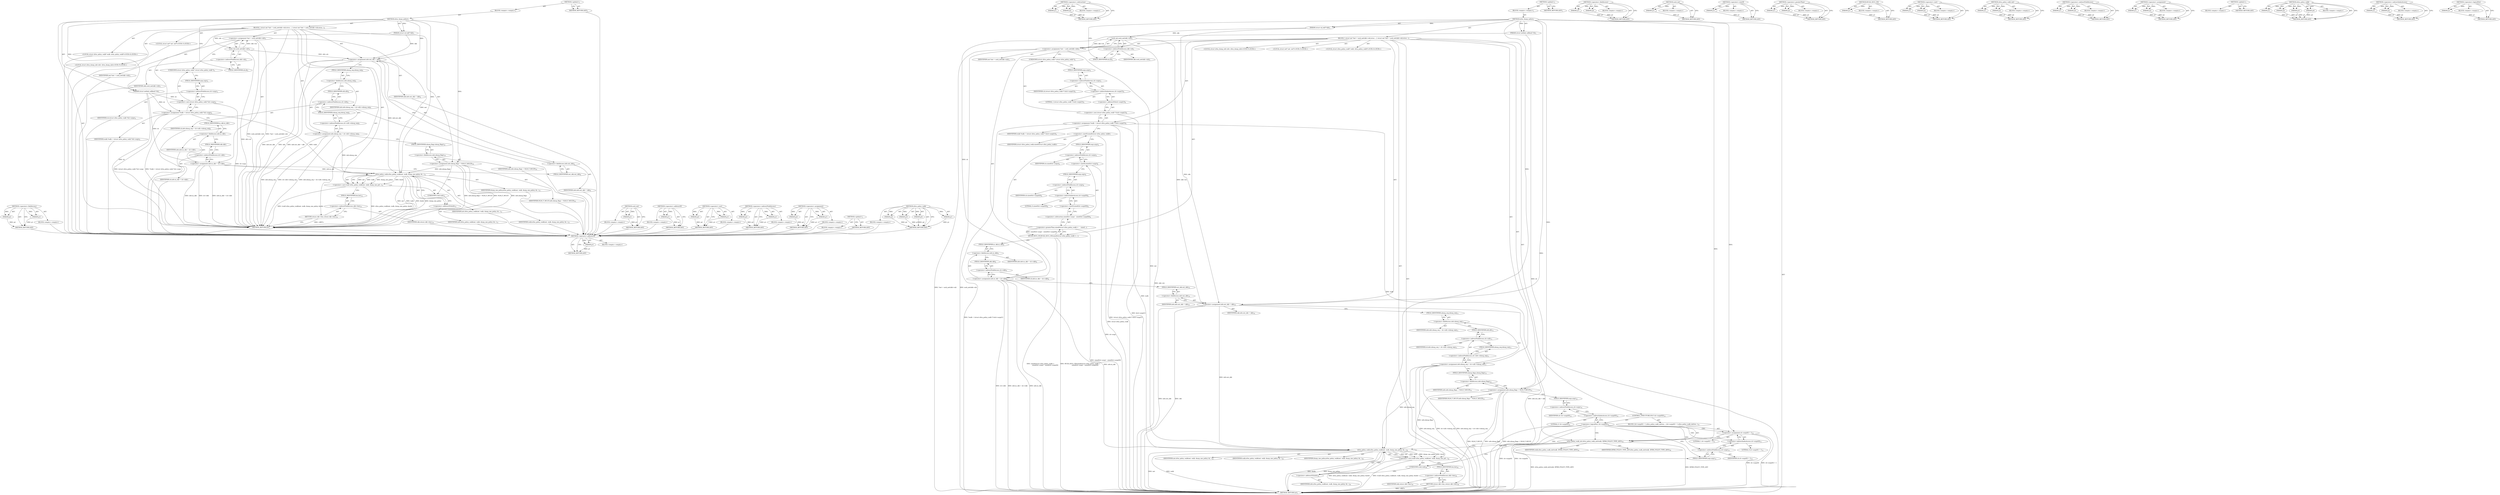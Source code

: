 digraph "xfrm_policy_walk" {
vulnerable_150 [label=<(METHOD,&lt;operator&gt;.addressOf)>];
vulnerable_151 [label=<(PARAM,p1)>];
vulnerable_152 [label=<(BLOCK,&lt;empty&gt;,&lt;empty&gt;)>];
vulnerable_153 [label=<(METHOD_RETURN,ANY)>];
vulnerable_172 [label=<(METHOD,&lt;operator&gt;.subtraction)>];
vulnerable_173 [label=<(PARAM,p1)>];
vulnerable_174 [label=<(PARAM,p2)>];
vulnerable_175 [label=<(BLOCK,&lt;empty&gt;,&lt;empty&gt;)>];
vulnerable_176 [label=<(METHOD_RETURN,ANY)>];
vulnerable_6 [label=<(METHOD,&lt;global&gt;)<SUB>1</SUB>>];
vulnerable_7 [label=<(BLOCK,&lt;empty&gt;,&lt;empty&gt;)<SUB>1</SUB>>];
vulnerable_8 [label=<(METHOD,xfrm_dump_policy)<SUB>1</SUB>>];
vulnerable_9 [label=<(PARAM,struct sk_buff *skb)<SUB>1</SUB>>];
vulnerable_10 [label=<(PARAM,struct netlink_callback *cb)<SUB>1</SUB>>];
vulnerable_11 [label=<(BLOCK,{
 	struct net *net = sock_net(skb-&gt;sk);
	struc...,{
 	struct net *net = sock_net(skb-&gt;sk);
	struc...)<SUB>2</SUB>>];
vulnerable_12 [label="<(LOCAL,struct net* net: net*)<SUB>3</SUB>>"];
vulnerable_13 [label=<(&lt;operator&gt;.assignment,*net = sock_net(skb-&gt;sk))<SUB>3</SUB>>];
vulnerable_14 [label=<(IDENTIFIER,net,*net = sock_net(skb-&gt;sk))<SUB>3</SUB>>];
vulnerable_15 [label=<(sock_net,sock_net(skb-&gt;sk))<SUB>3</SUB>>];
vulnerable_16 [label=<(&lt;operator&gt;.indirectFieldAccess,skb-&gt;sk)<SUB>3</SUB>>];
vulnerable_17 [label=<(IDENTIFIER,skb,sock_net(skb-&gt;sk))<SUB>3</SUB>>];
vulnerable_18 [label=<(FIELD_IDENTIFIER,sk,sk)<SUB>3</SUB>>];
vulnerable_19 [label="<(LOCAL,struct xfrm_policy_walk* walk: xfrm_policy_walk*)<SUB>4</SUB>>"];
vulnerable_20 [label=<(&lt;operator&gt;.assignment,*walk = (struct xfrm_policy_walk *) &amp;cb-&gt;args[1])<SUB>4</SUB>>];
vulnerable_21 [label=<(IDENTIFIER,walk,*walk = (struct xfrm_policy_walk *) &amp;cb-&gt;args[1])<SUB>4</SUB>>];
vulnerable_22 [label=<(&lt;operator&gt;.cast,(struct xfrm_policy_walk *) &amp;cb-&gt;args[1])<SUB>4</SUB>>];
vulnerable_23 [label=<(UNKNOWN,struct xfrm_policy_walk *,struct xfrm_policy_walk *)<SUB>4</SUB>>];
vulnerable_24 [label=<(&lt;operator&gt;.addressOf,&amp;cb-&gt;args[1])<SUB>4</SUB>>];
vulnerable_25 [label=<(&lt;operator&gt;.indirectIndexAccess,cb-&gt;args[1])<SUB>4</SUB>>];
vulnerable_26 [label=<(&lt;operator&gt;.indirectFieldAccess,cb-&gt;args)<SUB>4</SUB>>];
vulnerable_27 [label=<(IDENTIFIER,cb,(struct xfrm_policy_walk *) &amp;cb-&gt;args[1])<SUB>4</SUB>>];
vulnerable_28 [label=<(FIELD_IDENTIFIER,args,args)<SUB>4</SUB>>];
vulnerable_29 [label=<(LITERAL,1,(struct xfrm_policy_walk *) &amp;cb-&gt;args[1])<SUB>4</SUB>>];
vulnerable_30 [label="<(LOCAL,struct xfrm_dump_info info: xfrm_dump_info)<SUB>5</SUB>>"];
vulnerable_31 [label=<(BUILD_BUG_ON,BUILD_BUG_ON(sizeof(struct xfrm_policy_walk) &gt;
...)<SUB>7</SUB>>];
vulnerable_32 [label=<(&lt;operator&gt;.greaterThan,sizeof(struct xfrm_policy_walk) &gt;
		     sizeof...)<SUB>7</SUB>>];
vulnerable_33 [label=<(&lt;operator&gt;.sizeOf,sizeof(struct xfrm_policy_walk))<SUB>7</SUB>>];
vulnerable_34 [label=<(IDENTIFIER,struct xfrm_policy_walk,sizeof(struct xfrm_policy_walk))<SUB>7</SUB>>];
vulnerable_35 [label=<(&lt;operator&gt;.subtraction,sizeof(cb-&gt;args) - sizeof(cb-&gt;args[0]))<SUB>8</SUB>>];
vulnerable_36 [label=<(&lt;operator&gt;.sizeOf,sizeof(cb-&gt;args))<SUB>8</SUB>>];
vulnerable_37 [label=<(&lt;operator&gt;.indirectFieldAccess,cb-&gt;args)<SUB>8</SUB>>];
vulnerable_38 [label=<(IDENTIFIER,cb,sizeof(cb-&gt;args))<SUB>8</SUB>>];
vulnerable_39 [label=<(FIELD_IDENTIFIER,args,args)<SUB>8</SUB>>];
vulnerable_40 [label=<(&lt;operator&gt;.sizeOf,sizeof(cb-&gt;args[0]))<SUB>8</SUB>>];
vulnerable_41 [label=<(&lt;operator&gt;.indirectIndexAccess,cb-&gt;args[0])<SUB>8</SUB>>];
vulnerable_42 [label=<(&lt;operator&gt;.indirectFieldAccess,cb-&gt;args)<SUB>8</SUB>>];
vulnerable_43 [label=<(IDENTIFIER,cb,sizeof(cb-&gt;args[0]))<SUB>8</SUB>>];
vulnerable_44 [label=<(FIELD_IDENTIFIER,args,args)<SUB>8</SUB>>];
vulnerable_45 [label=<(LITERAL,0,sizeof(cb-&gt;args[0]))<SUB>8</SUB>>];
vulnerable_46 [label=<(&lt;operator&gt;.assignment,info.in_skb = cb-&gt;skb)<SUB>9</SUB>>];
vulnerable_47 [label=<(&lt;operator&gt;.fieldAccess,info.in_skb)<SUB>9</SUB>>];
vulnerable_48 [label=<(IDENTIFIER,info,info.in_skb = cb-&gt;skb)<SUB>9</SUB>>];
vulnerable_49 [label=<(FIELD_IDENTIFIER,in_skb,in_skb)<SUB>9</SUB>>];
vulnerable_50 [label=<(&lt;operator&gt;.indirectFieldAccess,cb-&gt;skb)<SUB>9</SUB>>];
vulnerable_51 [label=<(IDENTIFIER,cb,info.in_skb = cb-&gt;skb)<SUB>9</SUB>>];
vulnerable_52 [label=<(FIELD_IDENTIFIER,skb,skb)<SUB>9</SUB>>];
vulnerable_53 [label=<(&lt;operator&gt;.assignment,info.out_skb = skb)<SUB>10</SUB>>];
vulnerable_54 [label=<(&lt;operator&gt;.fieldAccess,info.out_skb)<SUB>10</SUB>>];
vulnerable_55 [label=<(IDENTIFIER,info,info.out_skb = skb)<SUB>10</SUB>>];
vulnerable_56 [label=<(FIELD_IDENTIFIER,out_skb,out_skb)<SUB>10</SUB>>];
vulnerable_57 [label=<(IDENTIFIER,skb,info.out_skb = skb)<SUB>10</SUB>>];
vulnerable_58 [label=<(&lt;operator&gt;.assignment,info.nlmsg_seq = cb-&gt;nlh-&gt;nlmsg_seq)<SUB>11</SUB>>];
vulnerable_59 [label=<(&lt;operator&gt;.fieldAccess,info.nlmsg_seq)<SUB>11</SUB>>];
vulnerable_60 [label=<(IDENTIFIER,info,info.nlmsg_seq = cb-&gt;nlh-&gt;nlmsg_seq)<SUB>11</SUB>>];
vulnerable_61 [label=<(FIELD_IDENTIFIER,nlmsg_seq,nlmsg_seq)<SUB>11</SUB>>];
vulnerable_62 [label=<(&lt;operator&gt;.indirectFieldAccess,cb-&gt;nlh-&gt;nlmsg_seq)<SUB>11</SUB>>];
vulnerable_63 [label=<(&lt;operator&gt;.indirectFieldAccess,cb-&gt;nlh)<SUB>11</SUB>>];
vulnerable_64 [label=<(IDENTIFIER,cb,info.nlmsg_seq = cb-&gt;nlh-&gt;nlmsg_seq)<SUB>11</SUB>>];
vulnerable_65 [label=<(FIELD_IDENTIFIER,nlh,nlh)<SUB>11</SUB>>];
vulnerable_66 [label=<(FIELD_IDENTIFIER,nlmsg_seq,nlmsg_seq)<SUB>11</SUB>>];
vulnerable_67 [label=<(&lt;operator&gt;.assignment,info.nlmsg_flags = NLM_F_MULTI)<SUB>12</SUB>>];
vulnerable_68 [label=<(&lt;operator&gt;.fieldAccess,info.nlmsg_flags)<SUB>12</SUB>>];
vulnerable_69 [label=<(IDENTIFIER,info,info.nlmsg_flags = NLM_F_MULTI)<SUB>12</SUB>>];
vulnerable_70 [label=<(FIELD_IDENTIFIER,nlmsg_flags,nlmsg_flags)<SUB>12</SUB>>];
vulnerable_71 [label=<(IDENTIFIER,NLM_F_MULTI,info.nlmsg_flags = NLM_F_MULTI)<SUB>12</SUB>>];
vulnerable_72 [label=<(CONTROL_STRUCTURE,IF,if (!cb-&gt;args[0]))<SUB>14</SUB>>];
vulnerable_73 [label=<(&lt;operator&gt;.logicalNot,!cb-&gt;args[0])<SUB>14</SUB>>];
vulnerable_74 [label=<(&lt;operator&gt;.indirectIndexAccess,cb-&gt;args[0])<SUB>14</SUB>>];
vulnerable_75 [label=<(&lt;operator&gt;.indirectFieldAccess,cb-&gt;args)<SUB>14</SUB>>];
vulnerable_76 [label=<(IDENTIFIER,cb,!cb-&gt;args[0])<SUB>14</SUB>>];
vulnerable_77 [label=<(FIELD_IDENTIFIER,args,args)<SUB>14</SUB>>];
vulnerable_78 [label=<(LITERAL,0,!cb-&gt;args[0])<SUB>14</SUB>>];
vulnerable_79 [label=<(BLOCK,{
		cb-&gt;args[0] = 1;
		xfrm_policy_walk_init(wa...,{
		cb-&gt;args[0] = 1;
		xfrm_policy_walk_init(wa...)<SUB>14</SUB>>];
vulnerable_80 [label=<(&lt;operator&gt;.assignment,cb-&gt;args[0] = 1)<SUB>15</SUB>>];
vulnerable_81 [label=<(&lt;operator&gt;.indirectIndexAccess,cb-&gt;args[0])<SUB>15</SUB>>];
vulnerable_82 [label=<(&lt;operator&gt;.indirectFieldAccess,cb-&gt;args)<SUB>15</SUB>>];
vulnerable_83 [label=<(IDENTIFIER,cb,cb-&gt;args[0] = 1)<SUB>15</SUB>>];
vulnerable_84 [label=<(FIELD_IDENTIFIER,args,args)<SUB>15</SUB>>];
vulnerable_85 [label=<(LITERAL,0,cb-&gt;args[0] = 1)<SUB>15</SUB>>];
vulnerable_86 [label=<(LITERAL,1,cb-&gt;args[0] = 1)<SUB>15</SUB>>];
vulnerable_87 [label=<(xfrm_policy_walk_init,xfrm_policy_walk_init(walk, XFRM_POLICY_TYPE_ANY))<SUB>16</SUB>>];
vulnerable_88 [label=<(IDENTIFIER,walk,xfrm_policy_walk_init(walk, XFRM_POLICY_TYPE_ANY))<SUB>16</SUB>>];
vulnerable_89 [label=<(IDENTIFIER,XFRM_POLICY_TYPE_ANY,xfrm_policy_walk_init(walk, XFRM_POLICY_TYPE_ANY))<SUB>16</SUB>>];
vulnerable_90 [label=<(&lt;operator&gt;.cast,(void) xfrm_policy_walk(net, walk, dump_one_pol...)<SUB>18</SUB>>];
vulnerable_91 [label=<(UNKNOWN,void,void)<SUB>18</SUB>>];
vulnerable_92 [label=<(xfrm_policy_walk,xfrm_policy_walk(net, walk, dump_one_policy, &amp;i...)<SUB>18</SUB>>];
vulnerable_93 [label=<(IDENTIFIER,net,xfrm_policy_walk(net, walk, dump_one_policy, &amp;i...)<SUB>18</SUB>>];
vulnerable_94 [label=<(IDENTIFIER,walk,xfrm_policy_walk(net, walk, dump_one_policy, &amp;i...)<SUB>18</SUB>>];
vulnerable_95 [label=<(IDENTIFIER,dump_one_policy,xfrm_policy_walk(net, walk, dump_one_policy, &amp;i...)<SUB>18</SUB>>];
vulnerable_96 [label=<(&lt;operator&gt;.addressOf,&amp;info)<SUB>18</SUB>>];
vulnerable_97 [label=<(IDENTIFIER,info,xfrm_policy_walk(net, walk, dump_one_policy, &amp;i...)<SUB>18</SUB>>];
vulnerable_98 [label=<(RETURN,return skb-&gt;len;,return skb-&gt;len;)<SUB>20</SUB>>];
vulnerable_99 [label=<(&lt;operator&gt;.indirectFieldAccess,skb-&gt;len)<SUB>20</SUB>>];
vulnerable_100 [label=<(IDENTIFIER,skb,return skb-&gt;len;)<SUB>20</SUB>>];
vulnerable_101 [label=<(FIELD_IDENTIFIER,len,len)<SUB>20</SUB>>];
vulnerable_102 [label=<(METHOD_RETURN,int)<SUB>1</SUB>>];
vulnerable_104 [label=<(METHOD_RETURN,ANY)<SUB>1</SUB>>];
vulnerable_177 [label=<(METHOD,&lt;operator&gt;.fieldAccess)>];
vulnerable_178 [label=<(PARAM,p1)>];
vulnerable_179 [label=<(PARAM,p2)>];
vulnerable_180 [label=<(BLOCK,&lt;empty&gt;,&lt;empty&gt;)>];
vulnerable_181 [label=<(METHOD_RETURN,ANY)>];
vulnerable_136 [label=<(METHOD,sock_net)>];
vulnerable_137 [label=<(PARAM,p1)>];
vulnerable_138 [label=<(BLOCK,&lt;empty&gt;,&lt;empty&gt;)>];
vulnerable_139 [label=<(METHOD_RETURN,ANY)>];
vulnerable_168 [label=<(METHOD,&lt;operator&gt;.sizeOf)>];
vulnerable_169 [label=<(PARAM,p1)>];
vulnerable_170 [label=<(BLOCK,&lt;empty&gt;,&lt;empty&gt;)>];
vulnerable_171 [label=<(METHOD_RETURN,ANY)>];
vulnerable_163 [label=<(METHOD,&lt;operator&gt;.greaterThan)>];
vulnerable_164 [label=<(PARAM,p1)>];
vulnerable_165 [label=<(PARAM,p2)>];
vulnerable_166 [label=<(BLOCK,&lt;empty&gt;,&lt;empty&gt;)>];
vulnerable_167 [label=<(METHOD_RETURN,ANY)>];
vulnerable_159 [label=<(METHOD,BUILD_BUG_ON)>];
vulnerable_160 [label=<(PARAM,p1)>];
vulnerable_161 [label=<(BLOCK,&lt;empty&gt;,&lt;empty&gt;)>];
vulnerable_162 [label=<(METHOD_RETURN,ANY)>];
vulnerable_145 [label=<(METHOD,&lt;operator&gt;.cast)>];
vulnerable_146 [label=<(PARAM,p1)>];
vulnerable_147 [label=<(PARAM,p2)>];
vulnerable_148 [label=<(BLOCK,&lt;empty&gt;,&lt;empty&gt;)>];
vulnerable_149 [label=<(METHOD_RETURN,ANY)>];
vulnerable_186 [label=<(METHOD,xfrm_policy_walk_init)>];
vulnerable_187 [label=<(PARAM,p1)>];
vulnerable_188 [label=<(PARAM,p2)>];
vulnerable_189 [label=<(BLOCK,&lt;empty&gt;,&lt;empty&gt;)>];
vulnerable_190 [label=<(METHOD_RETURN,ANY)>];
vulnerable_140 [label=<(METHOD,&lt;operator&gt;.indirectFieldAccess)>];
vulnerable_141 [label=<(PARAM,p1)>];
vulnerable_142 [label=<(PARAM,p2)>];
vulnerable_143 [label=<(BLOCK,&lt;empty&gt;,&lt;empty&gt;)>];
vulnerable_144 [label=<(METHOD_RETURN,ANY)>];
vulnerable_131 [label=<(METHOD,&lt;operator&gt;.assignment)>];
vulnerable_132 [label=<(PARAM,p1)>];
vulnerable_133 [label=<(PARAM,p2)>];
vulnerable_134 [label=<(BLOCK,&lt;empty&gt;,&lt;empty&gt;)>];
vulnerable_135 [label=<(METHOD_RETURN,ANY)>];
vulnerable_125 [label=<(METHOD,&lt;global&gt;)<SUB>1</SUB>>];
vulnerable_126 [label=<(BLOCK,&lt;empty&gt;,&lt;empty&gt;)>];
vulnerable_127 [label=<(METHOD_RETURN,ANY)>];
vulnerable_191 [label=<(METHOD,xfrm_policy_walk)>];
vulnerable_192 [label=<(PARAM,p1)>];
vulnerable_193 [label=<(PARAM,p2)>];
vulnerable_194 [label=<(PARAM,p3)>];
vulnerable_195 [label=<(PARAM,p4)>];
vulnerable_196 [label=<(BLOCK,&lt;empty&gt;,&lt;empty&gt;)>];
vulnerable_197 [label=<(METHOD_RETURN,ANY)>];
vulnerable_154 [label=<(METHOD,&lt;operator&gt;.indirectIndexAccess)>];
vulnerable_155 [label=<(PARAM,p1)>];
vulnerable_156 [label=<(PARAM,p2)>];
vulnerable_157 [label=<(BLOCK,&lt;empty&gt;,&lt;empty&gt;)>];
vulnerable_158 [label=<(METHOD_RETURN,ANY)>];
vulnerable_182 [label=<(METHOD,&lt;operator&gt;.logicalNot)>];
vulnerable_183 [label=<(PARAM,p1)>];
vulnerable_184 [label=<(BLOCK,&lt;empty&gt;,&lt;empty&gt;)>];
vulnerable_185 [label=<(METHOD_RETURN,ANY)>];
fixed_112 [label=<(METHOD,&lt;operator&gt;.fieldAccess)>];
fixed_113 [label=<(PARAM,p1)>];
fixed_114 [label=<(PARAM,p2)>];
fixed_115 [label=<(BLOCK,&lt;empty&gt;,&lt;empty&gt;)>];
fixed_116 [label=<(METHOD_RETURN,ANY)>];
fixed_6 [label=<(METHOD,&lt;global&gt;)<SUB>1</SUB>>];
fixed_7 [label=<(BLOCK,&lt;empty&gt;,&lt;empty&gt;)<SUB>1</SUB>>];
fixed_8 [label=<(METHOD,xfrm_dump_policy)<SUB>1</SUB>>];
fixed_9 [label=<(PARAM,struct sk_buff *skb)<SUB>1</SUB>>];
fixed_10 [label=<(PARAM,struct netlink_callback *cb)<SUB>1</SUB>>];
fixed_11 [label=<(BLOCK,{
 	struct net *net = sock_net(skb-&gt;sk);
	struc...,{
 	struct net *net = sock_net(skb-&gt;sk);
	struc...)<SUB>2</SUB>>];
fixed_12 [label="<(LOCAL,struct net* net: net*)<SUB>3</SUB>>"];
fixed_13 [label=<(&lt;operator&gt;.assignment,*net = sock_net(skb-&gt;sk))<SUB>3</SUB>>];
fixed_14 [label=<(IDENTIFIER,net,*net = sock_net(skb-&gt;sk))<SUB>3</SUB>>];
fixed_15 [label=<(sock_net,sock_net(skb-&gt;sk))<SUB>3</SUB>>];
fixed_16 [label=<(&lt;operator&gt;.indirectFieldAccess,skb-&gt;sk)<SUB>3</SUB>>];
fixed_17 [label=<(IDENTIFIER,skb,sock_net(skb-&gt;sk))<SUB>3</SUB>>];
fixed_18 [label=<(FIELD_IDENTIFIER,sk,sk)<SUB>3</SUB>>];
fixed_19 [label="<(LOCAL,struct xfrm_policy_walk* walk: xfrm_policy_walk*)<SUB>4</SUB>>"];
fixed_20 [label=<(&lt;operator&gt;.assignment,*walk = (struct xfrm_policy_walk *)cb-&gt;args)<SUB>4</SUB>>];
fixed_21 [label=<(IDENTIFIER,walk,*walk = (struct xfrm_policy_walk *)cb-&gt;args)<SUB>4</SUB>>];
fixed_22 [label=<(&lt;operator&gt;.cast,(struct xfrm_policy_walk *)cb-&gt;args)<SUB>4</SUB>>];
fixed_23 [label=<(UNKNOWN,struct xfrm_policy_walk *,struct xfrm_policy_walk *)<SUB>4</SUB>>];
fixed_24 [label=<(&lt;operator&gt;.indirectFieldAccess,cb-&gt;args)<SUB>4</SUB>>];
fixed_25 [label=<(IDENTIFIER,cb,(struct xfrm_policy_walk *)cb-&gt;args)<SUB>4</SUB>>];
fixed_26 [label=<(FIELD_IDENTIFIER,args,args)<SUB>4</SUB>>];
fixed_27 [label="<(LOCAL,struct xfrm_dump_info info: xfrm_dump_info)<SUB>5</SUB>>"];
fixed_28 [label=<(&lt;operator&gt;.assignment,info.in_skb = cb-&gt;skb)<SUB>7</SUB>>];
fixed_29 [label=<(&lt;operator&gt;.fieldAccess,info.in_skb)<SUB>7</SUB>>];
fixed_30 [label=<(IDENTIFIER,info,info.in_skb = cb-&gt;skb)<SUB>7</SUB>>];
fixed_31 [label=<(FIELD_IDENTIFIER,in_skb,in_skb)<SUB>7</SUB>>];
fixed_32 [label=<(&lt;operator&gt;.indirectFieldAccess,cb-&gt;skb)<SUB>7</SUB>>];
fixed_33 [label=<(IDENTIFIER,cb,info.in_skb = cb-&gt;skb)<SUB>7</SUB>>];
fixed_34 [label=<(FIELD_IDENTIFIER,skb,skb)<SUB>7</SUB>>];
fixed_35 [label=<(&lt;operator&gt;.assignment,info.out_skb = skb)<SUB>8</SUB>>];
fixed_36 [label=<(&lt;operator&gt;.fieldAccess,info.out_skb)<SUB>8</SUB>>];
fixed_37 [label=<(IDENTIFIER,info,info.out_skb = skb)<SUB>8</SUB>>];
fixed_38 [label=<(FIELD_IDENTIFIER,out_skb,out_skb)<SUB>8</SUB>>];
fixed_39 [label=<(IDENTIFIER,skb,info.out_skb = skb)<SUB>8</SUB>>];
fixed_40 [label=<(&lt;operator&gt;.assignment,info.nlmsg_seq = cb-&gt;nlh-&gt;nlmsg_seq)<SUB>9</SUB>>];
fixed_41 [label=<(&lt;operator&gt;.fieldAccess,info.nlmsg_seq)<SUB>9</SUB>>];
fixed_42 [label=<(IDENTIFIER,info,info.nlmsg_seq = cb-&gt;nlh-&gt;nlmsg_seq)<SUB>9</SUB>>];
fixed_43 [label=<(FIELD_IDENTIFIER,nlmsg_seq,nlmsg_seq)<SUB>9</SUB>>];
fixed_44 [label=<(&lt;operator&gt;.indirectFieldAccess,cb-&gt;nlh-&gt;nlmsg_seq)<SUB>9</SUB>>];
fixed_45 [label=<(&lt;operator&gt;.indirectFieldAccess,cb-&gt;nlh)<SUB>9</SUB>>];
fixed_46 [label=<(IDENTIFIER,cb,info.nlmsg_seq = cb-&gt;nlh-&gt;nlmsg_seq)<SUB>9</SUB>>];
fixed_47 [label=<(FIELD_IDENTIFIER,nlh,nlh)<SUB>9</SUB>>];
fixed_48 [label=<(FIELD_IDENTIFIER,nlmsg_seq,nlmsg_seq)<SUB>9</SUB>>];
fixed_49 [label=<(&lt;operator&gt;.assignment,info.nlmsg_flags = NLM_F_MULTI)<SUB>10</SUB>>];
fixed_50 [label=<(&lt;operator&gt;.fieldAccess,info.nlmsg_flags)<SUB>10</SUB>>];
fixed_51 [label=<(IDENTIFIER,info,info.nlmsg_flags = NLM_F_MULTI)<SUB>10</SUB>>];
fixed_52 [label=<(FIELD_IDENTIFIER,nlmsg_flags,nlmsg_flags)<SUB>10</SUB>>];
fixed_53 [label=<(IDENTIFIER,NLM_F_MULTI,info.nlmsg_flags = NLM_F_MULTI)<SUB>10</SUB>>];
fixed_54 [label=<(&lt;operator&gt;.cast,(void) xfrm_policy_walk(net, walk, dump_one_pol...)<SUB>12</SUB>>];
fixed_55 [label=<(UNKNOWN,void,void)<SUB>12</SUB>>];
fixed_56 [label=<(xfrm_policy_walk,xfrm_policy_walk(net, walk, dump_one_policy, &amp;i...)<SUB>12</SUB>>];
fixed_57 [label=<(IDENTIFIER,net,xfrm_policy_walk(net, walk, dump_one_policy, &amp;i...)<SUB>12</SUB>>];
fixed_58 [label=<(IDENTIFIER,walk,xfrm_policy_walk(net, walk, dump_one_policy, &amp;i...)<SUB>12</SUB>>];
fixed_59 [label=<(IDENTIFIER,dump_one_policy,xfrm_policy_walk(net, walk, dump_one_policy, &amp;i...)<SUB>12</SUB>>];
fixed_60 [label=<(&lt;operator&gt;.addressOf,&amp;info)<SUB>12</SUB>>];
fixed_61 [label=<(IDENTIFIER,info,xfrm_policy_walk(net, walk, dump_one_policy, &amp;i...)<SUB>12</SUB>>];
fixed_62 [label=<(RETURN,return skb-&gt;len;,return skb-&gt;len;)<SUB>14</SUB>>];
fixed_63 [label=<(&lt;operator&gt;.indirectFieldAccess,skb-&gt;len)<SUB>14</SUB>>];
fixed_64 [label=<(IDENTIFIER,skb,return skb-&gt;len;)<SUB>14</SUB>>];
fixed_65 [label=<(FIELD_IDENTIFIER,len,len)<SUB>14</SUB>>];
fixed_66 [label=<(METHOD_RETURN,int)<SUB>1</SUB>>];
fixed_68 [label=<(METHOD_RETURN,ANY)<SUB>1</SUB>>];
fixed_98 [label=<(METHOD,sock_net)>];
fixed_99 [label=<(PARAM,p1)>];
fixed_100 [label=<(BLOCK,&lt;empty&gt;,&lt;empty&gt;)>];
fixed_101 [label=<(METHOD_RETURN,ANY)>];
fixed_124 [label=<(METHOD,&lt;operator&gt;.addressOf)>];
fixed_125 [label=<(PARAM,p1)>];
fixed_126 [label=<(BLOCK,&lt;empty&gt;,&lt;empty&gt;)>];
fixed_127 [label=<(METHOD_RETURN,ANY)>];
fixed_107 [label=<(METHOD,&lt;operator&gt;.cast)>];
fixed_108 [label=<(PARAM,p1)>];
fixed_109 [label=<(PARAM,p2)>];
fixed_110 [label=<(BLOCK,&lt;empty&gt;,&lt;empty&gt;)>];
fixed_111 [label=<(METHOD_RETURN,ANY)>];
fixed_102 [label=<(METHOD,&lt;operator&gt;.indirectFieldAccess)>];
fixed_103 [label=<(PARAM,p1)>];
fixed_104 [label=<(PARAM,p2)>];
fixed_105 [label=<(BLOCK,&lt;empty&gt;,&lt;empty&gt;)>];
fixed_106 [label=<(METHOD_RETURN,ANY)>];
fixed_93 [label=<(METHOD,&lt;operator&gt;.assignment)>];
fixed_94 [label=<(PARAM,p1)>];
fixed_95 [label=<(PARAM,p2)>];
fixed_96 [label=<(BLOCK,&lt;empty&gt;,&lt;empty&gt;)>];
fixed_97 [label=<(METHOD_RETURN,ANY)>];
fixed_87 [label=<(METHOD,&lt;global&gt;)<SUB>1</SUB>>];
fixed_88 [label=<(BLOCK,&lt;empty&gt;,&lt;empty&gt;)>];
fixed_89 [label=<(METHOD_RETURN,ANY)>];
fixed_117 [label=<(METHOD,xfrm_policy_walk)>];
fixed_118 [label=<(PARAM,p1)>];
fixed_119 [label=<(PARAM,p2)>];
fixed_120 [label=<(PARAM,p3)>];
fixed_121 [label=<(PARAM,p4)>];
fixed_122 [label=<(BLOCK,&lt;empty&gt;,&lt;empty&gt;)>];
fixed_123 [label=<(METHOD_RETURN,ANY)>];
vulnerable_150 -> vulnerable_151  [key=0, label="AST: "];
vulnerable_150 -> vulnerable_151  [key=1, label="DDG: "];
vulnerable_150 -> vulnerable_152  [key=0, label="AST: "];
vulnerable_150 -> vulnerable_153  [key=0, label="AST: "];
vulnerable_150 -> vulnerable_153  [key=1, label="CFG: "];
vulnerable_151 -> vulnerable_153  [key=0, label="DDG: p1"];
vulnerable_172 -> vulnerable_173  [key=0, label="AST: "];
vulnerable_172 -> vulnerable_173  [key=1, label="DDG: "];
vulnerable_172 -> vulnerable_175  [key=0, label="AST: "];
vulnerable_172 -> vulnerable_174  [key=0, label="AST: "];
vulnerable_172 -> vulnerable_174  [key=1, label="DDG: "];
vulnerable_172 -> vulnerable_176  [key=0, label="AST: "];
vulnerable_172 -> vulnerable_176  [key=1, label="CFG: "];
vulnerable_173 -> vulnerable_176  [key=0, label="DDG: p1"];
vulnerable_174 -> vulnerable_176  [key=0, label="DDG: p2"];
vulnerable_6 -> vulnerable_7  [key=0, label="AST: "];
vulnerable_6 -> vulnerable_104  [key=0, label="AST: "];
vulnerable_6 -> vulnerable_104  [key=1, label="CFG: "];
vulnerable_7 -> vulnerable_8  [key=0, label="AST: "];
vulnerable_8 -> vulnerable_9  [key=0, label="AST: "];
vulnerable_8 -> vulnerable_9  [key=1, label="DDG: "];
vulnerable_8 -> vulnerable_10  [key=0, label="AST: "];
vulnerable_8 -> vulnerable_10  [key=1, label="DDG: "];
vulnerable_8 -> vulnerable_11  [key=0, label="AST: "];
vulnerable_8 -> vulnerable_102  [key=0, label="AST: "];
vulnerable_8 -> vulnerable_18  [key=0, label="CFG: "];
vulnerable_8 -> vulnerable_53  [key=0, label="DDG: "];
vulnerable_8 -> vulnerable_67  [key=0, label="DDG: "];
vulnerable_8 -> vulnerable_80  [key=0, label="DDG: "];
vulnerable_8 -> vulnerable_92  [key=0, label="DDG: "];
vulnerable_8 -> vulnerable_87  [key=0, label="DDG: "];
vulnerable_9 -> vulnerable_53  [key=0, label="DDG: skb"];
vulnerable_9 -> vulnerable_15  [key=0, label="DDG: skb"];
vulnerable_10 -> vulnerable_102  [key=0, label="DDG: cb"];
vulnerable_10 -> vulnerable_46  [key=0, label="DDG: cb"];
vulnerable_11 -> vulnerable_12  [key=0, label="AST: "];
vulnerable_11 -> vulnerable_13  [key=0, label="AST: "];
vulnerable_11 -> vulnerable_19  [key=0, label="AST: "];
vulnerable_11 -> vulnerable_20  [key=0, label="AST: "];
vulnerable_11 -> vulnerable_30  [key=0, label="AST: "];
vulnerable_11 -> vulnerable_31  [key=0, label="AST: "];
vulnerable_11 -> vulnerable_46  [key=0, label="AST: "];
vulnerable_11 -> vulnerable_53  [key=0, label="AST: "];
vulnerable_11 -> vulnerable_58  [key=0, label="AST: "];
vulnerable_11 -> vulnerable_67  [key=0, label="AST: "];
vulnerable_11 -> vulnerable_72  [key=0, label="AST: "];
vulnerable_11 -> vulnerable_90  [key=0, label="AST: "];
vulnerable_11 -> vulnerable_98  [key=0, label="AST: "];
vulnerable_13 -> vulnerable_14  [key=0, label="AST: "];
vulnerable_13 -> vulnerable_15  [key=0, label="AST: "];
vulnerable_13 -> vulnerable_23  [key=0, label="CFG: "];
vulnerable_13 -> vulnerable_102  [key=0, label="DDG: sock_net(skb-&gt;sk)"];
vulnerable_13 -> vulnerable_102  [key=1, label="DDG: *net = sock_net(skb-&gt;sk)"];
vulnerable_13 -> vulnerable_92  [key=0, label="DDG: net"];
vulnerable_15 -> vulnerable_16  [key=0, label="AST: "];
vulnerable_15 -> vulnerable_13  [key=0, label="CFG: "];
vulnerable_15 -> vulnerable_13  [key=1, label="DDG: skb-&gt;sk"];
vulnerable_15 -> vulnerable_102  [key=0, label="DDG: skb-&gt;sk"];
vulnerable_15 -> vulnerable_53  [key=0, label="DDG: skb-&gt;sk"];
vulnerable_16 -> vulnerable_17  [key=0, label="AST: "];
vulnerable_16 -> vulnerable_18  [key=0, label="AST: "];
vulnerable_16 -> vulnerable_15  [key=0, label="CFG: "];
vulnerable_18 -> vulnerable_16  [key=0, label="CFG: "];
vulnerable_20 -> vulnerable_21  [key=0, label="AST: "];
vulnerable_20 -> vulnerable_22  [key=0, label="AST: "];
vulnerable_20 -> vulnerable_33  [key=0, label="CFG: "];
vulnerable_20 -> vulnerable_102  [key=0, label="DDG: (struct xfrm_policy_walk *) &amp;cb-&gt;args[1]"];
vulnerable_20 -> vulnerable_102  [key=1, label="DDG: *walk = (struct xfrm_policy_walk *) &amp;cb-&gt;args[1]"];
vulnerable_20 -> vulnerable_92  [key=0, label="DDG: walk"];
vulnerable_20 -> vulnerable_87  [key=0, label="DDG: walk"];
vulnerable_22 -> vulnerable_23  [key=0, label="AST: "];
vulnerable_22 -> vulnerable_24  [key=0, label="AST: "];
vulnerable_22 -> vulnerable_20  [key=0, label="CFG: "];
vulnerable_22 -> vulnerable_102  [key=0, label="DDG: &amp;cb-&gt;args[1]"];
vulnerable_23 -> vulnerable_28  [key=0, label="CFG: "];
vulnerable_24 -> vulnerable_25  [key=0, label="AST: "];
vulnerable_24 -> vulnerable_22  [key=0, label="CFG: "];
vulnerable_25 -> vulnerable_26  [key=0, label="AST: "];
vulnerable_25 -> vulnerable_29  [key=0, label="AST: "];
vulnerable_25 -> vulnerable_24  [key=0, label="CFG: "];
vulnerable_26 -> vulnerable_27  [key=0, label="AST: "];
vulnerable_26 -> vulnerable_28  [key=0, label="AST: "];
vulnerable_26 -> vulnerable_25  [key=0, label="CFG: "];
vulnerable_28 -> vulnerable_26  [key=0, label="CFG: "];
vulnerable_31 -> vulnerable_32  [key=0, label="AST: "];
vulnerable_31 -> vulnerable_49  [key=0, label="CFG: "];
vulnerable_31 -> vulnerable_102  [key=0, label="DDG: sizeof(struct xfrm_policy_walk) &gt;
		     sizeof(cb-&gt;args) - sizeof(cb-&gt;args[0])"];
vulnerable_31 -> vulnerable_102  [key=1, label="DDG: BUILD_BUG_ON(sizeof(struct xfrm_policy_walk) &gt;
		     sizeof(cb-&gt;args) - sizeof(cb-&gt;args[0]))"];
vulnerable_32 -> vulnerable_33  [key=0, label="AST: "];
vulnerable_32 -> vulnerable_35  [key=0, label="AST: "];
vulnerable_32 -> vulnerable_31  [key=0, label="CFG: "];
vulnerable_32 -> vulnerable_31  [key=1, label="DDG: sizeof(cb-&gt;args) - sizeof(cb-&gt;args[0])"];
vulnerable_32 -> vulnerable_102  [key=0, label="DDG: sizeof(cb-&gt;args) - sizeof(cb-&gt;args[0])"];
vulnerable_33 -> vulnerable_34  [key=0, label="AST: "];
vulnerable_33 -> vulnerable_39  [key=0, label="CFG: "];
vulnerable_33 -> vulnerable_102  [key=0, label="DDG: struct xfrm_policy_walk"];
vulnerable_35 -> vulnerable_36  [key=0, label="AST: "];
vulnerable_35 -> vulnerable_40  [key=0, label="AST: "];
vulnerable_35 -> vulnerable_32  [key=0, label="CFG: "];
vulnerable_36 -> vulnerable_37  [key=0, label="AST: "];
vulnerable_36 -> vulnerable_44  [key=0, label="CFG: "];
vulnerable_36 -> vulnerable_102  [key=0, label="DDG: cb-&gt;args"];
vulnerable_37 -> vulnerable_38  [key=0, label="AST: "];
vulnerable_37 -> vulnerable_39  [key=0, label="AST: "];
vulnerable_37 -> vulnerable_36  [key=0, label="CFG: "];
vulnerable_39 -> vulnerable_37  [key=0, label="CFG: "];
vulnerable_40 -> vulnerable_41  [key=0, label="AST: "];
vulnerable_40 -> vulnerable_35  [key=0, label="CFG: "];
vulnerable_41 -> vulnerable_42  [key=0, label="AST: "];
vulnerable_41 -> vulnerable_45  [key=0, label="AST: "];
vulnerable_41 -> vulnerable_40  [key=0, label="CFG: "];
vulnerable_42 -> vulnerable_43  [key=0, label="AST: "];
vulnerable_42 -> vulnerable_44  [key=0, label="AST: "];
vulnerable_42 -> vulnerable_41  [key=0, label="CFG: "];
vulnerable_44 -> vulnerable_42  [key=0, label="CFG: "];
vulnerable_46 -> vulnerable_47  [key=0, label="AST: "];
vulnerable_46 -> vulnerable_50  [key=0, label="AST: "];
vulnerable_46 -> vulnerable_56  [key=0, label="CFG: "];
vulnerable_46 -> vulnerable_102  [key=0, label="DDG: info.in_skb"];
vulnerable_46 -> vulnerable_102  [key=1, label="DDG: cb-&gt;skb"];
vulnerable_46 -> vulnerable_102  [key=2, label="DDG: info.in_skb = cb-&gt;skb"];
vulnerable_46 -> vulnerable_92  [key=0, label="DDG: info.in_skb"];
vulnerable_47 -> vulnerable_48  [key=0, label="AST: "];
vulnerable_47 -> vulnerable_49  [key=0, label="AST: "];
vulnerable_47 -> vulnerable_52  [key=0, label="CFG: "];
vulnerable_49 -> vulnerable_47  [key=0, label="CFG: "];
vulnerable_50 -> vulnerable_51  [key=0, label="AST: "];
vulnerable_50 -> vulnerable_52  [key=0, label="AST: "];
vulnerable_50 -> vulnerable_46  [key=0, label="CFG: "];
vulnerable_52 -> vulnerable_50  [key=0, label="CFG: "];
vulnerable_53 -> vulnerable_54  [key=0, label="AST: "];
vulnerable_53 -> vulnerable_57  [key=0, label="AST: "];
vulnerable_53 -> vulnerable_61  [key=0, label="CFG: "];
vulnerable_53 -> vulnerable_102  [key=0, label="DDG: info.out_skb"];
vulnerable_53 -> vulnerable_102  [key=1, label="DDG: skb"];
vulnerable_53 -> vulnerable_102  [key=2, label="DDG: info.out_skb = skb"];
vulnerable_53 -> vulnerable_92  [key=0, label="DDG: info.out_skb"];
vulnerable_54 -> vulnerable_55  [key=0, label="AST: "];
vulnerable_54 -> vulnerable_56  [key=0, label="AST: "];
vulnerable_54 -> vulnerable_53  [key=0, label="CFG: "];
vulnerable_56 -> vulnerable_54  [key=0, label="CFG: "];
vulnerable_58 -> vulnerable_59  [key=0, label="AST: "];
vulnerable_58 -> vulnerable_62  [key=0, label="AST: "];
vulnerable_58 -> vulnerable_70  [key=0, label="CFG: "];
vulnerable_58 -> vulnerable_102  [key=0, label="DDG: info.nlmsg_seq"];
vulnerable_58 -> vulnerable_102  [key=1, label="DDG: cb-&gt;nlh-&gt;nlmsg_seq"];
vulnerable_58 -> vulnerable_102  [key=2, label="DDG: info.nlmsg_seq = cb-&gt;nlh-&gt;nlmsg_seq"];
vulnerable_58 -> vulnerable_92  [key=0, label="DDG: info.nlmsg_seq"];
vulnerable_59 -> vulnerable_60  [key=0, label="AST: "];
vulnerable_59 -> vulnerable_61  [key=0, label="AST: "];
vulnerable_59 -> vulnerable_65  [key=0, label="CFG: "];
vulnerable_61 -> vulnerable_59  [key=0, label="CFG: "];
vulnerable_62 -> vulnerable_63  [key=0, label="AST: "];
vulnerable_62 -> vulnerable_66  [key=0, label="AST: "];
vulnerable_62 -> vulnerable_58  [key=0, label="CFG: "];
vulnerable_63 -> vulnerable_64  [key=0, label="AST: "];
vulnerable_63 -> vulnerable_65  [key=0, label="AST: "];
vulnerable_63 -> vulnerable_66  [key=0, label="CFG: "];
vulnerable_65 -> vulnerable_63  [key=0, label="CFG: "];
vulnerable_66 -> vulnerable_62  [key=0, label="CFG: "];
vulnerable_67 -> vulnerable_68  [key=0, label="AST: "];
vulnerable_67 -> vulnerable_71  [key=0, label="AST: "];
vulnerable_67 -> vulnerable_77  [key=0, label="CFG: "];
vulnerable_67 -> vulnerable_102  [key=0, label="DDG: info.nlmsg_flags"];
vulnerable_67 -> vulnerable_102  [key=1, label="DDG: info.nlmsg_flags = NLM_F_MULTI"];
vulnerable_67 -> vulnerable_102  [key=2, label="DDG: NLM_F_MULTI"];
vulnerable_67 -> vulnerable_92  [key=0, label="DDG: info.nlmsg_flags"];
vulnerable_68 -> vulnerable_69  [key=0, label="AST: "];
vulnerable_68 -> vulnerable_70  [key=0, label="AST: "];
vulnerable_68 -> vulnerable_67  [key=0, label="CFG: "];
vulnerable_70 -> vulnerable_68  [key=0, label="CFG: "];
vulnerable_72 -> vulnerable_73  [key=0, label="AST: "];
vulnerable_72 -> vulnerable_79  [key=0, label="AST: "];
vulnerable_73 -> vulnerable_74  [key=0, label="AST: "];
vulnerable_73 -> vulnerable_91  [key=0, label="CFG: "];
vulnerable_73 -> vulnerable_84  [key=0, label="CFG: "];
vulnerable_73 -> vulnerable_84  [key=1, label="CDG: "];
vulnerable_73 -> vulnerable_102  [key=0, label="DDG: cb-&gt;args[0]"];
vulnerable_73 -> vulnerable_102  [key=1, label="DDG: !cb-&gt;args[0]"];
vulnerable_73 -> vulnerable_80  [key=0, label="CDG: "];
vulnerable_73 -> vulnerable_87  [key=0, label="CDG: "];
vulnerable_73 -> vulnerable_82  [key=0, label="CDG: "];
vulnerable_73 -> vulnerable_81  [key=0, label="CDG: "];
vulnerable_74 -> vulnerable_75  [key=0, label="AST: "];
vulnerable_74 -> vulnerable_78  [key=0, label="AST: "];
vulnerable_74 -> vulnerable_73  [key=0, label="CFG: "];
vulnerable_75 -> vulnerable_76  [key=0, label="AST: "];
vulnerable_75 -> vulnerable_77  [key=0, label="AST: "];
vulnerable_75 -> vulnerable_74  [key=0, label="CFG: "];
vulnerable_77 -> vulnerable_75  [key=0, label="CFG: "];
vulnerable_79 -> vulnerable_80  [key=0, label="AST: "];
vulnerable_79 -> vulnerable_87  [key=0, label="AST: "];
vulnerable_80 -> vulnerable_81  [key=0, label="AST: "];
vulnerable_80 -> vulnerable_86  [key=0, label="AST: "];
vulnerable_80 -> vulnerable_87  [key=0, label="CFG: "];
vulnerable_80 -> vulnerable_102  [key=0, label="DDG: cb-&gt;args[0]"];
vulnerable_80 -> vulnerable_102  [key=1, label="DDG: cb-&gt;args[0] = 1"];
vulnerable_81 -> vulnerable_82  [key=0, label="AST: "];
vulnerable_81 -> vulnerable_85  [key=0, label="AST: "];
vulnerable_81 -> vulnerable_80  [key=0, label="CFG: "];
vulnerable_82 -> vulnerable_83  [key=0, label="AST: "];
vulnerable_82 -> vulnerable_84  [key=0, label="AST: "];
vulnerable_82 -> vulnerable_81  [key=0, label="CFG: "];
vulnerable_84 -> vulnerable_82  [key=0, label="CFG: "];
vulnerable_87 -> vulnerable_88  [key=0, label="AST: "];
vulnerable_87 -> vulnerable_89  [key=0, label="AST: "];
vulnerable_87 -> vulnerable_91  [key=0, label="CFG: "];
vulnerable_87 -> vulnerable_102  [key=0, label="DDG: xfrm_policy_walk_init(walk, XFRM_POLICY_TYPE_ANY)"];
vulnerable_87 -> vulnerable_102  [key=1, label="DDG: XFRM_POLICY_TYPE_ANY"];
vulnerable_87 -> vulnerable_92  [key=0, label="DDG: walk"];
vulnerable_90 -> vulnerable_91  [key=0, label="AST: "];
vulnerable_90 -> vulnerable_92  [key=0, label="AST: "];
vulnerable_90 -> vulnerable_101  [key=0, label="CFG: "];
vulnerable_90 -> vulnerable_102  [key=0, label="DDG: xfrm_policy_walk(net, walk, dump_one_policy, &amp;info)"];
vulnerable_90 -> vulnerable_102  [key=1, label="DDG: (void) xfrm_policy_walk(net, walk, dump_one_policy, &amp;info)"];
vulnerable_91 -> vulnerable_96  [key=0, label="CFG: "];
vulnerable_92 -> vulnerable_93  [key=0, label="AST: "];
vulnerable_92 -> vulnerable_94  [key=0, label="AST: "];
vulnerable_92 -> vulnerable_95  [key=0, label="AST: "];
vulnerable_92 -> vulnerable_96  [key=0, label="AST: "];
vulnerable_92 -> vulnerable_90  [key=0, label="CFG: "];
vulnerable_92 -> vulnerable_90  [key=1, label="DDG: net"];
vulnerable_92 -> vulnerable_90  [key=2, label="DDG: walk"];
vulnerable_92 -> vulnerable_90  [key=3, label="DDG: dump_one_policy"];
vulnerable_92 -> vulnerable_90  [key=4, label="DDG: &amp;info"];
vulnerable_92 -> vulnerable_102  [key=0, label="DDG: net"];
vulnerable_92 -> vulnerable_102  [key=1, label="DDG: walk"];
vulnerable_92 -> vulnerable_102  [key=2, label="DDG: &amp;info"];
vulnerable_92 -> vulnerable_102  [key=3, label="DDG: dump_one_policy"];
vulnerable_96 -> vulnerable_97  [key=0, label="AST: "];
vulnerable_96 -> vulnerable_92  [key=0, label="CFG: "];
vulnerable_98 -> vulnerable_99  [key=0, label="AST: "];
vulnerable_98 -> vulnerable_102  [key=0, label="CFG: "];
vulnerable_98 -> vulnerable_102  [key=1, label="DDG: &lt;RET&gt;"];
vulnerable_99 -> vulnerable_100  [key=0, label="AST: "];
vulnerable_99 -> vulnerable_101  [key=0, label="AST: "];
vulnerable_99 -> vulnerable_98  [key=0, label="CFG: "];
vulnerable_101 -> vulnerable_99  [key=0, label="CFG: "];
vulnerable_177 -> vulnerable_178  [key=0, label="AST: "];
vulnerable_177 -> vulnerable_178  [key=1, label="DDG: "];
vulnerable_177 -> vulnerable_180  [key=0, label="AST: "];
vulnerable_177 -> vulnerable_179  [key=0, label="AST: "];
vulnerable_177 -> vulnerable_179  [key=1, label="DDG: "];
vulnerable_177 -> vulnerable_181  [key=0, label="AST: "];
vulnerable_177 -> vulnerable_181  [key=1, label="CFG: "];
vulnerable_178 -> vulnerable_181  [key=0, label="DDG: p1"];
vulnerable_179 -> vulnerable_181  [key=0, label="DDG: p2"];
vulnerable_136 -> vulnerable_137  [key=0, label="AST: "];
vulnerable_136 -> vulnerable_137  [key=1, label="DDG: "];
vulnerable_136 -> vulnerable_138  [key=0, label="AST: "];
vulnerable_136 -> vulnerable_139  [key=0, label="AST: "];
vulnerable_136 -> vulnerable_139  [key=1, label="CFG: "];
vulnerable_137 -> vulnerable_139  [key=0, label="DDG: p1"];
vulnerable_168 -> vulnerable_169  [key=0, label="AST: "];
vulnerable_168 -> vulnerable_169  [key=1, label="DDG: "];
vulnerable_168 -> vulnerable_170  [key=0, label="AST: "];
vulnerable_168 -> vulnerable_171  [key=0, label="AST: "];
vulnerable_168 -> vulnerable_171  [key=1, label="CFG: "];
vulnerable_169 -> vulnerable_171  [key=0, label="DDG: p1"];
vulnerable_163 -> vulnerable_164  [key=0, label="AST: "];
vulnerable_163 -> vulnerable_164  [key=1, label="DDG: "];
vulnerable_163 -> vulnerable_166  [key=0, label="AST: "];
vulnerable_163 -> vulnerable_165  [key=0, label="AST: "];
vulnerable_163 -> vulnerable_165  [key=1, label="DDG: "];
vulnerable_163 -> vulnerable_167  [key=0, label="AST: "];
vulnerable_163 -> vulnerable_167  [key=1, label="CFG: "];
vulnerable_164 -> vulnerable_167  [key=0, label="DDG: p1"];
vulnerable_165 -> vulnerable_167  [key=0, label="DDG: p2"];
vulnerable_159 -> vulnerable_160  [key=0, label="AST: "];
vulnerable_159 -> vulnerable_160  [key=1, label="DDG: "];
vulnerable_159 -> vulnerable_161  [key=0, label="AST: "];
vulnerable_159 -> vulnerable_162  [key=0, label="AST: "];
vulnerable_159 -> vulnerable_162  [key=1, label="CFG: "];
vulnerable_160 -> vulnerable_162  [key=0, label="DDG: p1"];
vulnerable_145 -> vulnerable_146  [key=0, label="AST: "];
vulnerable_145 -> vulnerable_146  [key=1, label="DDG: "];
vulnerable_145 -> vulnerable_148  [key=0, label="AST: "];
vulnerable_145 -> vulnerable_147  [key=0, label="AST: "];
vulnerable_145 -> vulnerable_147  [key=1, label="DDG: "];
vulnerable_145 -> vulnerable_149  [key=0, label="AST: "];
vulnerable_145 -> vulnerable_149  [key=1, label="CFG: "];
vulnerable_146 -> vulnerable_149  [key=0, label="DDG: p1"];
vulnerable_147 -> vulnerable_149  [key=0, label="DDG: p2"];
vulnerable_186 -> vulnerable_187  [key=0, label="AST: "];
vulnerable_186 -> vulnerable_187  [key=1, label="DDG: "];
vulnerable_186 -> vulnerable_189  [key=0, label="AST: "];
vulnerable_186 -> vulnerable_188  [key=0, label="AST: "];
vulnerable_186 -> vulnerable_188  [key=1, label="DDG: "];
vulnerable_186 -> vulnerable_190  [key=0, label="AST: "];
vulnerable_186 -> vulnerable_190  [key=1, label="CFG: "];
vulnerable_187 -> vulnerable_190  [key=0, label="DDG: p1"];
vulnerable_188 -> vulnerable_190  [key=0, label="DDG: p2"];
vulnerable_140 -> vulnerable_141  [key=0, label="AST: "];
vulnerable_140 -> vulnerable_141  [key=1, label="DDG: "];
vulnerable_140 -> vulnerable_143  [key=0, label="AST: "];
vulnerable_140 -> vulnerable_142  [key=0, label="AST: "];
vulnerable_140 -> vulnerable_142  [key=1, label="DDG: "];
vulnerable_140 -> vulnerable_144  [key=0, label="AST: "];
vulnerable_140 -> vulnerable_144  [key=1, label="CFG: "];
vulnerable_141 -> vulnerable_144  [key=0, label="DDG: p1"];
vulnerable_142 -> vulnerable_144  [key=0, label="DDG: p2"];
vulnerable_131 -> vulnerable_132  [key=0, label="AST: "];
vulnerable_131 -> vulnerable_132  [key=1, label="DDG: "];
vulnerable_131 -> vulnerable_134  [key=0, label="AST: "];
vulnerable_131 -> vulnerable_133  [key=0, label="AST: "];
vulnerable_131 -> vulnerable_133  [key=1, label="DDG: "];
vulnerable_131 -> vulnerable_135  [key=0, label="AST: "];
vulnerable_131 -> vulnerable_135  [key=1, label="CFG: "];
vulnerable_132 -> vulnerable_135  [key=0, label="DDG: p1"];
vulnerable_133 -> vulnerable_135  [key=0, label="DDG: p2"];
vulnerable_125 -> vulnerable_126  [key=0, label="AST: "];
vulnerable_125 -> vulnerable_127  [key=0, label="AST: "];
vulnerable_125 -> vulnerable_127  [key=1, label="CFG: "];
vulnerable_191 -> vulnerable_192  [key=0, label="AST: "];
vulnerable_191 -> vulnerable_192  [key=1, label="DDG: "];
vulnerable_191 -> vulnerable_196  [key=0, label="AST: "];
vulnerable_191 -> vulnerable_193  [key=0, label="AST: "];
vulnerable_191 -> vulnerable_193  [key=1, label="DDG: "];
vulnerable_191 -> vulnerable_197  [key=0, label="AST: "];
vulnerable_191 -> vulnerable_197  [key=1, label="CFG: "];
vulnerable_191 -> vulnerable_194  [key=0, label="AST: "];
vulnerable_191 -> vulnerable_194  [key=1, label="DDG: "];
vulnerable_191 -> vulnerable_195  [key=0, label="AST: "];
vulnerable_191 -> vulnerable_195  [key=1, label="DDG: "];
vulnerable_192 -> vulnerable_197  [key=0, label="DDG: p1"];
vulnerable_193 -> vulnerable_197  [key=0, label="DDG: p2"];
vulnerable_194 -> vulnerable_197  [key=0, label="DDG: p3"];
vulnerable_195 -> vulnerable_197  [key=0, label="DDG: p4"];
vulnerable_154 -> vulnerable_155  [key=0, label="AST: "];
vulnerable_154 -> vulnerable_155  [key=1, label="DDG: "];
vulnerable_154 -> vulnerable_157  [key=0, label="AST: "];
vulnerable_154 -> vulnerable_156  [key=0, label="AST: "];
vulnerable_154 -> vulnerable_156  [key=1, label="DDG: "];
vulnerable_154 -> vulnerable_158  [key=0, label="AST: "];
vulnerable_154 -> vulnerable_158  [key=1, label="CFG: "];
vulnerable_155 -> vulnerable_158  [key=0, label="DDG: p1"];
vulnerable_156 -> vulnerable_158  [key=0, label="DDG: p2"];
vulnerable_182 -> vulnerable_183  [key=0, label="AST: "];
vulnerable_182 -> vulnerable_183  [key=1, label="DDG: "];
vulnerable_182 -> vulnerable_184  [key=0, label="AST: "];
vulnerable_182 -> vulnerable_185  [key=0, label="AST: "];
vulnerable_182 -> vulnerable_185  [key=1, label="CFG: "];
vulnerable_183 -> vulnerable_185  [key=0, label="DDG: p1"];
fixed_112 -> fixed_113  [key=0, label="AST: "];
fixed_112 -> fixed_113  [key=1, label="DDG: "];
fixed_112 -> fixed_115  [key=0, label="AST: "];
fixed_112 -> fixed_114  [key=0, label="AST: "];
fixed_112 -> fixed_114  [key=1, label="DDG: "];
fixed_112 -> fixed_116  [key=0, label="AST: "];
fixed_112 -> fixed_116  [key=1, label="CFG: "];
fixed_113 -> fixed_116  [key=0, label="DDG: p1"];
fixed_114 -> fixed_116  [key=0, label="DDG: p2"];
fixed_115 -> vulnerable_150  [key=0];
fixed_116 -> vulnerable_150  [key=0];
fixed_6 -> fixed_7  [key=0, label="AST: "];
fixed_6 -> fixed_68  [key=0, label="AST: "];
fixed_6 -> fixed_68  [key=1, label="CFG: "];
fixed_7 -> fixed_8  [key=0, label="AST: "];
fixed_8 -> fixed_9  [key=0, label="AST: "];
fixed_8 -> fixed_9  [key=1, label="DDG: "];
fixed_8 -> fixed_10  [key=0, label="AST: "];
fixed_8 -> fixed_10  [key=1, label="DDG: "];
fixed_8 -> fixed_11  [key=0, label="AST: "];
fixed_8 -> fixed_66  [key=0, label="AST: "];
fixed_8 -> fixed_18  [key=0, label="CFG: "];
fixed_8 -> fixed_35  [key=0, label="DDG: "];
fixed_8 -> fixed_49  [key=0, label="DDG: "];
fixed_8 -> fixed_56  [key=0, label="DDG: "];
fixed_9 -> fixed_35  [key=0, label="DDG: skb"];
fixed_9 -> fixed_15  [key=0, label="DDG: skb"];
fixed_10 -> fixed_66  [key=0, label="DDG: cb"];
fixed_10 -> fixed_20  [key=0, label="DDG: cb"];
fixed_10 -> fixed_28  [key=0, label="DDG: cb"];
fixed_10 -> fixed_22  [key=0, label="DDG: cb"];
fixed_11 -> fixed_12  [key=0, label="AST: "];
fixed_11 -> fixed_13  [key=0, label="AST: "];
fixed_11 -> fixed_19  [key=0, label="AST: "];
fixed_11 -> fixed_20  [key=0, label="AST: "];
fixed_11 -> fixed_27  [key=0, label="AST: "];
fixed_11 -> fixed_28  [key=0, label="AST: "];
fixed_11 -> fixed_35  [key=0, label="AST: "];
fixed_11 -> fixed_40  [key=0, label="AST: "];
fixed_11 -> fixed_49  [key=0, label="AST: "];
fixed_11 -> fixed_54  [key=0, label="AST: "];
fixed_11 -> fixed_62  [key=0, label="AST: "];
fixed_12 -> vulnerable_150  [key=0];
fixed_13 -> fixed_14  [key=0, label="AST: "];
fixed_13 -> fixed_15  [key=0, label="AST: "];
fixed_13 -> fixed_23  [key=0, label="CFG: "];
fixed_13 -> fixed_66  [key=0, label="DDG: sock_net(skb-&gt;sk)"];
fixed_13 -> fixed_66  [key=1, label="DDG: *net = sock_net(skb-&gt;sk)"];
fixed_13 -> fixed_56  [key=0, label="DDG: net"];
fixed_14 -> vulnerable_150  [key=0];
fixed_15 -> fixed_16  [key=0, label="AST: "];
fixed_15 -> fixed_13  [key=0, label="CFG: "];
fixed_15 -> fixed_13  [key=1, label="DDG: skb-&gt;sk"];
fixed_15 -> fixed_66  [key=0, label="DDG: skb-&gt;sk"];
fixed_15 -> fixed_35  [key=0, label="DDG: skb-&gt;sk"];
fixed_16 -> fixed_17  [key=0, label="AST: "];
fixed_16 -> fixed_18  [key=0, label="AST: "];
fixed_16 -> fixed_15  [key=0, label="CFG: "];
fixed_17 -> vulnerable_150  [key=0];
fixed_18 -> fixed_16  [key=0, label="CFG: "];
fixed_19 -> vulnerable_150  [key=0];
fixed_20 -> fixed_21  [key=0, label="AST: "];
fixed_20 -> fixed_22  [key=0, label="AST: "];
fixed_20 -> fixed_31  [key=0, label="CFG: "];
fixed_20 -> fixed_66  [key=0, label="DDG: (struct xfrm_policy_walk *)cb-&gt;args"];
fixed_20 -> fixed_66  [key=1, label="DDG: *walk = (struct xfrm_policy_walk *)cb-&gt;args"];
fixed_20 -> fixed_56  [key=0, label="DDG: walk"];
fixed_21 -> vulnerable_150  [key=0];
fixed_22 -> fixed_23  [key=0, label="AST: "];
fixed_22 -> fixed_24  [key=0, label="AST: "];
fixed_22 -> fixed_20  [key=0, label="CFG: "];
fixed_22 -> fixed_66  [key=0, label="DDG: cb-&gt;args"];
fixed_23 -> fixed_26  [key=0, label="CFG: "];
fixed_24 -> fixed_25  [key=0, label="AST: "];
fixed_24 -> fixed_26  [key=0, label="AST: "];
fixed_24 -> fixed_22  [key=0, label="CFG: "];
fixed_25 -> vulnerable_150  [key=0];
fixed_26 -> fixed_24  [key=0, label="CFG: "];
fixed_27 -> vulnerable_150  [key=0];
fixed_28 -> fixed_29  [key=0, label="AST: "];
fixed_28 -> fixed_32  [key=0, label="AST: "];
fixed_28 -> fixed_38  [key=0, label="CFG: "];
fixed_28 -> fixed_66  [key=0, label="DDG: info.in_skb"];
fixed_28 -> fixed_66  [key=1, label="DDG: cb-&gt;skb"];
fixed_28 -> fixed_66  [key=2, label="DDG: info.in_skb = cb-&gt;skb"];
fixed_28 -> fixed_56  [key=0, label="DDG: info.in_skb"];
fixed_29 -> fixed_30  [key=0, label="AST: "];
fixed_29 -> fixed_31  [key=0, label="AST: "];
fixed_29 -> fixed_34  [key=0, label="CFG: "];
fixed_30 -> vulnerable_150  [key=0];
fixed_31 -> fixed_29  [key=0, label="CFG: "];
fixed_32 -> fixed_33  [key=0, label="AST: "];
fixed_32 -> fixed_34  [key=0, label="AST: "];
fixed_32 -> fixed_28  [key=0, label="CFG: "];
fixed_33 -> vulnerable_150  [key=0];
fixed_34 -> fixed_32  [key=0, label="CFG: "];
fixed_35 -> fixed_36  [key=0, label="AST: "];
fixed_35 -> fixed_39  [key=0, label="AST: "];
fixed_35 -> fixed_43  [key=0, label="CFG: "];
fixed_35 -> fixed_66  [key=0, label="DDG: info.out_skb"];
fixed_35 -> fixed_66  [key=1, label="DDG: skb"];
fixed_35 -> fixed_66  [key=2, label="DDG: info.out_skb = skb"];
fixed_35 -> fixed_56  [key=0, label="DDG: info.out_skb"];
fixed_36 -> fixed_37  [key=0, label="AST: "];
fixed_36 -> fixed_38  [key=0, label="AST: "];
fixed_36 -> fixed_35  [key=0, label="CFG: "];
fixed_37 -> vulnerable_150  [key=0];
fixed_38 -> fixed_36  [key=0, label="CFG: "];
fixed_39 -> vulnerable_150  [key=0];
fixed_40 -> fixed_41  [key=0, label="AST: "];
fixed_40 -> fixed_44  [key=0, label="AST: "];
fixed_40 -> fixed_52  [key=0, label="CFG: "];
fixed_40 -> fixed_66  [key=0, label="DDG: info.nlmsg_seq"];
fixed_40 -> fixed_66  [key=1, label="DDG: cb-&gt;nlh-&gt;nlmsg_seq"];
fixed_40 -> fixed_66  [key=2, label="DDG: info.nlmsg_seq = cb-&gt;nlh-&gt;nlmsg_seq"];
fixed_40 -> fixed_56  [key=0, label="DDG: info.nlmsg_seq"];
fixed_41 -> fixed_42  [key=0, label="AST: "];
fixed_41 -> fixed_43  [key=0, label="AST: "];
fixed_41 -> fixed_47  [key=0, label="CFG: "];
fixed_42 -> vulnerable_150  [key=0];
fixed_43 -> fixed_41  [key=0, label="CFG: "];
fixed_44 -> fixed_45  [key=0, label="AST: "];
fixed_44 -> fixed_48  [key=0, label="AST: "];
fixed_44 -> fixed_40  [key=0, label="CFG: "];
fixed_45 -> fixed_46  [key=0, label="AST: "];
fixed_45 -> fixed_47  [key=0, label="AST: "];
fixed_45 -> fixed_48  [key=0, label="CFG: "];
fixed_46 -> vulnerable_150  [key=0];
fixed_47 -> fixed_45  [key=0, label="CFG: "];
fixed_48 -> fixed_44  [key=0, label="CFG: "];
fixed_49 -> fixed_50  [key=0, label="AST: "];
fixed_49 -> fixed_53  [key=0, label="AST: "];
fixed_49 -> fixed_55  [key=0, label="CFG: "];
fixed_49 -> fixed_66  [key=0, label="DDG: info.nlmsg_flags"];
fixed_49 -> fixed_66  [key=1, label="DDG: info.nlmsg_flags = NLM_F_MULTI"];
fixed_49 -> fixed_66  [key=2, label="DDG: NLM_F_MULTI"];
fixed_49 -> fixed_56  [key=0, label="DDG: info.nlmsg_flags"];
fixed_50 -> fixed_51  [key=0, label="AST: "];
fixed_50 -> fixed_52  [key=0, label="AST: "];
fixed_50 -> fixed_49  [key=0, label="CFG: "];
fixed_51 -> vulnerable_150  [key=0];
fixed_52 -> fixed_50  [key=0, label="CFG: "];
fixed_53 -> vulnerable_150  [key=0];
fixed_54 -> fixed_55  [key=0, label="AST: "];
fixed_54 -> fixed_56  [key=0, label="AST: "];
fixed_54 -> fixed_65  [key=0, label="CFG: "];
fixed_54 -> fixed_66  [key=0, label="DDG: xfrm_policy_walk(net, walk, dump_one_policy, &amp;info)"];
fixed_54 -> fixed_66  [key=1, label="DDG: (void) xfrm_policy_walk(net, walk, dump_one_policy, &amp;info)"];
fixed_55 -> fixed_60  [key=0, label="CFG: "];
fixed_56 -> fixed_57  [key=0, label="AST: "];
fixed_56 -> fixed_58  [key=0, label="AST: "];
fixed_56 -> fixed_59  [key=0, label="AST: "];
fixed_56 -> fixed_60  [key=0, label="AST: "];
fixed_56 -> fixed_54  [key=0, label="CFG: "];
fixed_56 -> fixed_54  [key=1, label="DDG: net"];
fixed_56 -> fixed_54  [key=2, label="DDG: walk"];
fixed_56 -> fixed_54  [key=3, label="DDG: dump_one_policy"];
fixed_56 -> fixed_54  [key=4, label="DDG: &amp;info"];
fixed_56 -> fixed_66  [key=0, label="DDG: net"];
fixed_56 -> fixed_66  [key=1, label="DDG: walk"];
fixed_56 -> fixed_66  [key=2, label="DDG: &amp;info"];
fixed_56 -> fixed_66  [key=3, label="DDG: dump_one_policy"];
fixed_57 -> vulnerable_150  [key=0];
fixed_58 -> vulnerable_150  [key=0];
fixed_59 -> vulnerable_150  [key=0];
fixed_60 -> fixed_61  [key=0, label="AST: "];
fixed_60 -> fixed_56  [key=0, label="CFG: "];
fixed_61 -> vulnerable_150  [key=0];
fixed_62 -> fixed_63  [key=0, label="AST: "];
fixed_62 -> fixed_66  [key=0, label="CFG: "];
fixed_62 -> fixed_66  [key=1, label="DDG: &lt;RET&gt;"];
fixed_63 -> fixed_64  [key=0, label="AST: "];
fixed_63 -> fixed_65  [key=0, label="AST: "];
fixed_63 -> fixed_62  [key=0, label="CFG: "];
fixed_64 -> vulnerable_150  [key=0];
fixed_65 -> fixed_63  [key=0, label="CFG: "];
fixed_66 -> vulnerable_150  [key=0];
fixed_68 -> vulnerable_150  [key=0];
fixed_98 -> fixed_99  [key=0, label="AST: "];
fixed_98 -> fixed_99  [key=1, label="DDG: "];
fixed_98 -> fixed_100  [key=0, label="AST: "];
fixed_98 -> fixed_101  [key=0, label="AST: "];
fixed_98 -> fixed_101  [key=1, label="CFG: "];
fixed_99 -> fixed_101  [key=0, label="DDG: p1"];
fixed_100 -> vulnerable_150  [key=0];
fixed_101 -> vulnerable_150  [key=0];
fixed_124 -> fixed_125  [key=0, label="AST: "];
fixed_124 -> fixed_125  [key=1, label="DDG: "];
fixed_124 -> fixed_126  [key=0, label="AST: "];
fixed_124 -> fixed_127  [key=0, label="AST: "];
fixed_124 -> fixed_127  [key=1, label="CFG: "];
fixed_125 -> fixed_127  [key=0, label="DDG: p1"];
fixed_126 -> vulnerable_150  [key=0];
fixed_127 -> vulnerable_150  [key=0];
fixed_107 -> fixed_108  [key=0, label="AST: "];
fixed_107 -> fixed_108  [key=1, label="DDG: "];
fixed_107 -> fixed_110  [key=0, label="AST: "];
fixed_107 -> fixed_109  [key=0, label="AST: "];
fixed_107 -> fixed_109  [key=1, label="DDG: "];
fixed_107 -> fixed_111  [key=0, label="AST: "];
fixed_107 -> fixed_111  [key=1, label="CFG: "];
fixed_108 -> fixed_111  [key=0, label="DDG: p1"];
fixed_109 -> fixed_111  [key=0, label="DDG: p2"];
fixed_110 -> vulnerable_150  [key=0];
fixed_111 -> vulnerable_150  [key=0];
fixed_102 -> fixed_103  [key=0, label="AST: "];
fixed_102 -> fixed_103  [key=1, label="DDG: "];
fixed_102 -> fixed_105  [key=0, label="AST: "];
fixed_102 -> fixed_104  [key=0, label="AST: "];
fixed_102 -> fixed_104  [key=1, label="DDG: "];
fixed_102 -> fixed_106  [key=0, label="AST: "];
fixed_102 -> fixed_106  [key=1, label="CFG: "];
fixed_103 -> fixed_106  [key=0, label="DDG: p1"];
fixed_104 -> fixed_106  [key=0, label="DDG: p2"];
fixed_105 -> vulnerable_150  [key=0];
fixed_106 -> vulnerable_150  [key=0];
fixed_93 -> fixed_94  [key=0, label="AST: "];
fixed_93 -> fixed_94  [key=1, label="DDG: "];
fixed_93 -> fixed_96  [key=0, label="AST: "];
fixed_93 -> fixed_95  [key=0, label="AST: "];
fixed_93 -> fixed_95  [key=1, label="DDG: "];
fixed_93 -> fixed_97  [key=0, label="AST: "];
fixed_93 -> fixed_97  [key=1, label="CFG: "];
fixed_94 -> fixed_97  [key=0, label="DDG: p1"];
fixed_95 -> fixed_97  [key=0, label="DDG: p2"];
fixed_96 -> vulnerable_150  [key=0];
fixed_97 -> vulnerable_150  [key=0];
fixed_87 -> fixed_88  [key=0, label="AST: "];
fixed_87 -> fixed_89  [key=0, label="AST: "];
fixed_87 -> fixed_89  [key=1, label="CFG: "];
fixed_88 -> vulnerable_150  [key=0];
fixed_89 -> vulnerable_150  [key=0];
fixed_117 -> fixed_118  [key=0, label="AST: "];
fixed_117 -> fixed_118  [key=1, label="DDG: "];
fixed_117 -> fixed_122  [key=0, label="AST: "];
fixed_117 -> fixed_119  [key=0, label="AST: "];
fixed_117 -> fixed_119  [key=1, label="DDG: "];
fixed_117 -> fixed_123  [key=0, label="AST: "];
fixed_117 -> fixed_123  [key=1, label="CFG: "];
fixed_117 -> fixed_120  [key=0, label="AST: "];
fixed_117 -> fixed_120  [key=1, label="DDG: "];
fixed_117 -> fixed_121  [key=0, label="AST: "];
fixed_117 -> fixed_121  [key=1, label="DDG: "];
fixed_118 -> fixed_123  [key=0, label="DDG: p1"];
fixed_119 -> fixed_123  [key=0, label="DDG: p2"];
fixed_120 -> fixed_123  [key=0, label="DDG: p3"];
fixed_121 -> fixed_123  [key=0, label="DDG: p4"];
fixed_122 -> vulnerable_150  [key=0];
fixed_123 -> vulnerable_150  [key=0];
}

